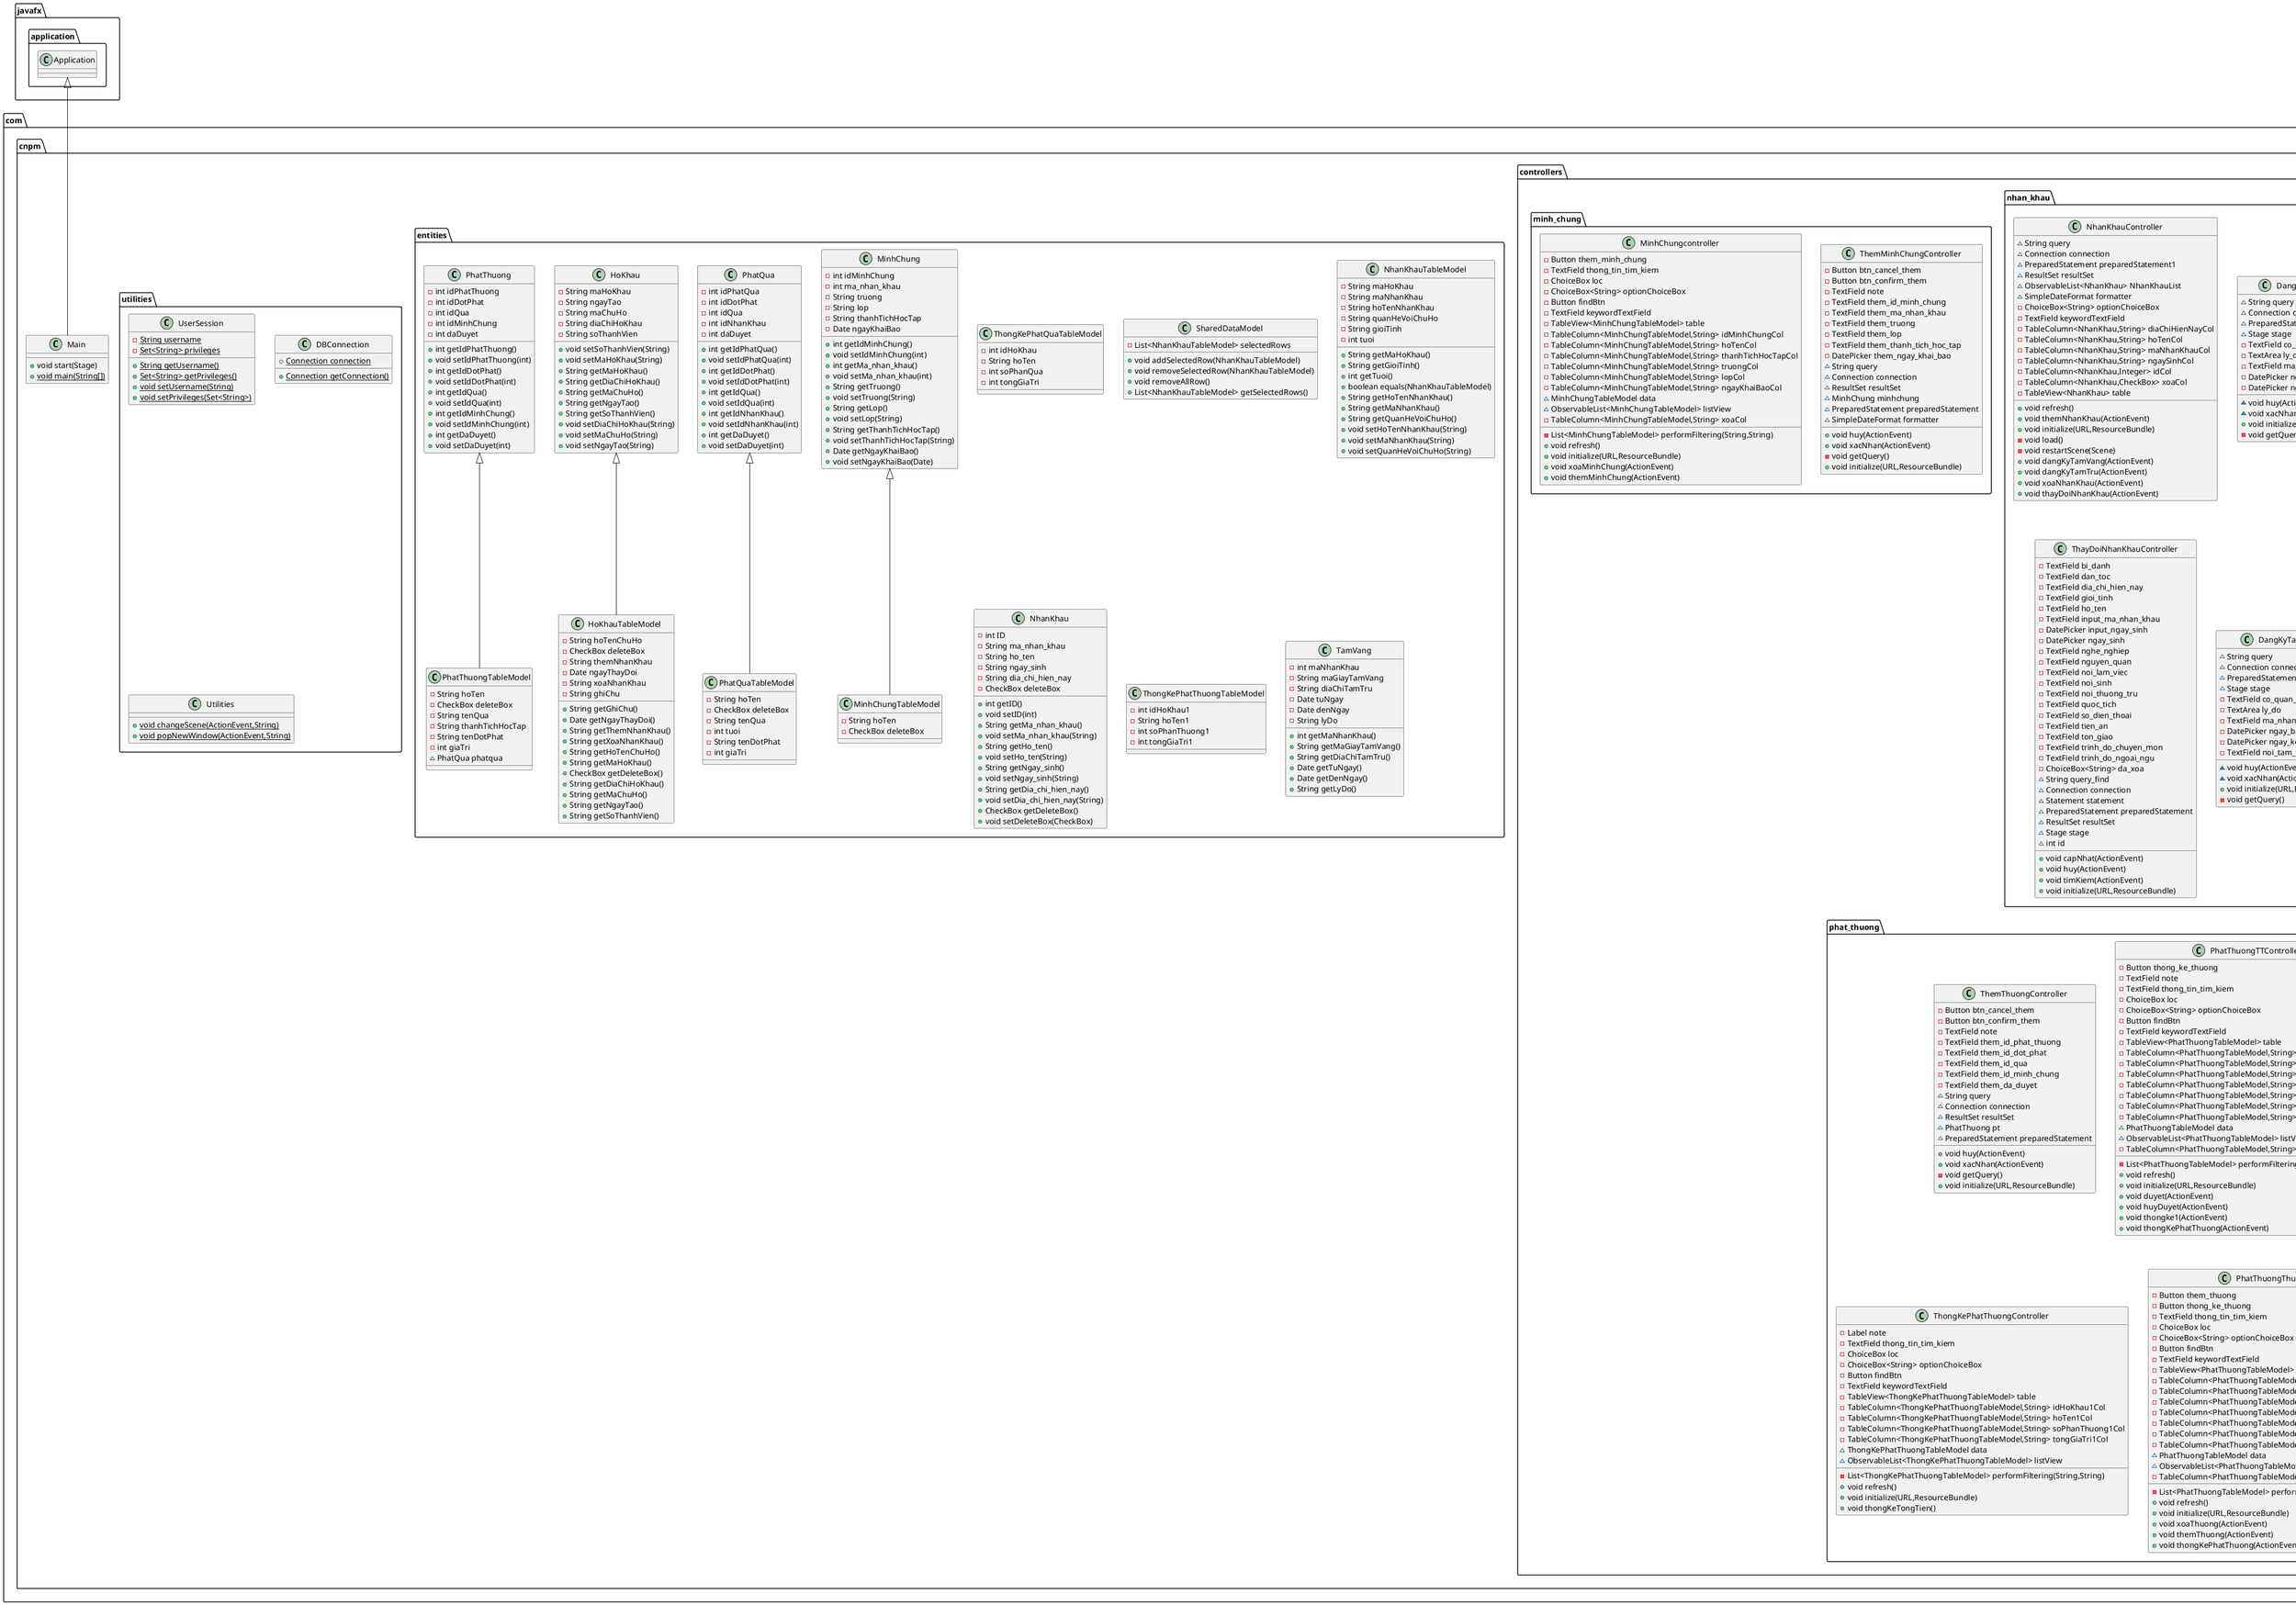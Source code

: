 @startuml

class com.cnpm.controllers.trang_chu.MacDinhController {
~ Connection connection
~ ResultSet resultSet1
~ String query1
- Label hoKhauLab
- Label nhanKhauLab
- Label nhanKhauTamTruLab
- Label nhanKhauTamVangLab
~ void logout(ActionEvent)
+ void initialize(URL,ResourceBundle)
- void getQuery()
}
class com.cnpm.controllers.trang_chu.DangNhapController {
- TextField username
- PasswordField password
- Label alert
+ void dangNhap(ActionEvent)
+ void initialize(URL,ResourceBundle)
}
class com.cnpm.controllers.nhan_khau.NhanKhauController {
~ String query
~ Connection connection
~ PreparedStatement preparedStatement1
~ ResultSet resultSet
~ ObservableList<NhanKhau> NhanKhauList
~ SimpleDateFormat formatter
- ChoiceBox<String> optionChoiceBox
- TextField keywordTextField
- TableColumn<NhanKhau,String> diaChiHienNayCol
- TableColumn<NhanKhau,String> hoTenCol
- TableColumn<NhanKhau,String> maNhanKhauCol
- TableColumn<NhanKhau,String> ngaySinhCol
- TableColumn<NhanKhau,Integer> idCol
- TableColumn<NhanKhau,CheckBox> xoaCol
- TableView<NhanKhau> table
+ void refresh()
+ void themNhanKhau(ActionEvent)
+ void initialize(URL,ResourceBundle)
- void load()
- void restartScene(Scene)
+ void dangKyTamVang(ActionEvent)
+ void dangKyTamTru(ActionEvent)
+ void xoaNhanKhau(ActionEvent)
+ void thayDoiNhanKhau(ActionEvent)
}

class com.cnpm.controllers.phat_qua.PhatQuaThuKyController {
- Button thong_ke_phat_qua
- Button them_qua
- TextField thong_tin_tim_kiem
- ChoiceBox loc
- ChoiceBox<String> optionChoiceBox
- Button findBtn
- TextField keywordTextField
- TableView<PhatQuaTableModel> table
- TableColumn<PhatQuaTableModel,String> idPhatQuaCol
- TableColumn<PhatQuaTableModel,String> hoTenCol
- TableColumn<PhatQuaTableModel,String> tenQuaCol
- TableColumn<PhatQuaTableModel,String> tuoiCol
- TableColumn<PhatQuaTableModel,String> tenDotPhatCol
- TableColumn<PhatQuaTableModel,String> giaTriCol
- TableColumn<PhatQuaTableModel,String> daDuyetCol
~ PhatQuaTableModel data
~ ObservableList<PhatQuaTableModel> listView
- TableColumn<PhatQuaThuKyController,String> xoaCol
- List<PhatQuaTableModel> performFiltering(String,String)
+ void refresh()
+ void initialize(URL,ResourceBundle)
+ void xoaQua(ActionEvent)
+ void themQua(ActionEvent)
+ void thongKePhatQua(ActionEvent)
}

class com.cnpm.controllers.trang_chu.TrangChuController {
- StackPane main_display
+ void hoKhau(ActionEvent)
+ void nhanKhau(ActionEvent)
+ void trangChu(ActionEvent)
+ void phatThuong(ActionEvent)
+ void phatQua(ActionEvent)
+ void minhChung(ActionEvent)
+ void thayDoi(ActionEvent)
+ void initialize(URL,ResourceBundle)
+ void changeDisplay(StackPane,String)
}
class com.cnpm.entities.MinhChung {
- int idMinhChung
- int ma_nhan_khau
- String truong
- String lop
- String thanhTichHocTap
- Date ngayKhaiBao
+ int getIdMinhChung()
+ void setIdMinhChung(int)
+ int getMa_nhan_khau()
+ void setMa_nhan_khau(int)
+ String getTruong()
+ void setTruong(String)
+ String getLop()
+ void setLop(String)
+ String getThanhTichHocTap()
+ void setThanhTichHocTap(String)
+ Date getNgayKhaiBao()
+ void setNgayKhaiBao(Date)
}
class com.cnpm.controllers.minh_chung.ThemMinhChungController {
- Button btn_cancel_them
- Button btn_confirm_them
- TextField note
- TextField them_id_minh_chung
- TextField them_ma_nhan_khau
- TextField them_truong
- TextField them_lop
- TextField them_thanh_tich_hoc_tap
- DatePicker them_ngay_khai_bao
~ String query
~ Connection connection
~ ResultSet resultSet
~ MinhChung minhchung
~ PreparedStatement preparedStatement
~ SimpleDateFormat formatter
+ void huy(ActionEvent)
+ void xacNhan(ActionEvent)
- void getQuery()
+ void initialize(URL,ResourceBundle)
}
class com.cnpm.controllers.nhan_khau.DangKyTamVangController {
~ String query
~ Connection connection
~ PreparedStatement preparedStatement
~ Stage stage
- TextField co_quan_khai_bao
- TextArea ly_do
- TextField ma_nhan_khau
- DatePicker ngay_bat_dau
- DatePicker ngay_ket_thuc
~ void huy(ActionEvent)
~ void xacNhan(ActionEvent)
+ void initialize(URL,ResourceBundle)
- void getQuery()
}
class com.cnpm.entities.ThongKePhatQuaTableModel {
- int idHoKhau
- String hoTen
- int soPhanQua
- int tongGiaTri
}

class com.cnpm.entities.PhatQua {
- int idPhatQua
- int idDotPhat
- int idQua
- int idNhanKhau
- int daDuyet
+ int getIdPhatQua()
+ void setIdPhatQua(int)
+ int getIdDotPhat()
+ void setIdDotPhat(int)
+ int getIdQua()
+ void setIdQua(int)
+ int getIdNhanKhau()
+ void setIdNhanKhau(int)
+ int getDaDuyet()
+ void setDaDuyet(int)
}

class com.cnpm.Main {
+ void start(Stage)
+ {static} void main(String[])
}
class com.cnpm.entities.PhatThuongTableModel {
- String hoTen
- CheckBox deleteBox
- String tenQua
- String thanhTichHocTap
- String tenDotPhat
- int giaTri
~ PhatQua phatqua
}
class com.cnpm.controllers.nhan_khau.ThemNhanKhauController {
- TextField bi_danh
- TextField dan_toc
- TextField dia_chi_hien_nay
- TextField gioi_tinh
- TextField ho_ten
- DatePicker ngay_sinh
- TextField nghe_nghiep
- TextField nguyen_quan
- TextField noi_lam_viec
- TextField noi_sinh
- TextField noi_thuong_tru
- TextField quoc_tich
- TextField so_dien_thoai
- TextField tien_an
- TextField ton_giao
- TextField trinh_do_chuyen_mon
- TextField trinh_do_ngoai_ngu
~ String query
~ Connection connection
~ PreparedStatement preparedStatement
~ Stage stage
+ void huy(ActionEvent)
+ void xacNhan(ActionEvent)
- void getQuery()
+ void initialize(URL,ResourceBundle)
}
class com.cnpm.controllers.nhan_khau.ThayDoiNhanKhauController {
- TextField bi_danh
- TextField dan_toc
- TextField dia_chi_hien_nay
- TextField gioi_tinh
- TextField ho_ten
- TextField input_ma_nhan_khau
- DatePicker input_ngay_sinh
- DatePicker ngay_sinh
- TextField nghe_nghiep
- TextField nguyen_quan
- TextField noi_lam_viec
- TextField noi_sinh
- TextField noi_thuong_tru
- TextField quoc_tich
- TextField so_dien_thoai
- TextField tien_an
- TextField ton_giao
- TextField trinh_do_chuyen_mon
- TextField trinh_do_ngoai_ngu
- ChoiceBox<String> da_xoa
~ String query_find
~ Connection connection
~ Statement statement
~ PreparedStatement preparedStatement
~ ResultSet resultSet
~ Stage stage
~ int id
+ void capNhat(ActionEvent)
+ void huy(ActionEvent)
+ void timKiem(ActionEvent)
+ void initialize(URL,ResourceBundle)
}
class com.cnpm.entities.PhatQuaTableModel {
- String hoTen
- CheckBox deleteBox
- String tenQua
- int tuoi
- String tenDotPhat
- int giaTri
}
class com.cnpm.controllers.phat_qua.PhatQuaTTController {
- Button thong_ke_phat_qua
- TextField thong_tin_tim_kiem
- ChoiceBox loc
- ChoiceBox<String> optionChoiceBox
- Button findBtn
- TextField keywordTextField
- TableView<PhatQuaTableModel> table
- TableColumn<PhatQuaTableModel,String> idPhatQuaCol
- TableColumn<PhatQuaTableModel,String> hoTenCol
- TableColumn<PhatQuaTableModel,String> tenQuaCol
- TableColumn<PhatQuaTableModel,String> tuoiCol
- TableColumn<PhatQuaTableModel,String> tenDotPhatCol
- TableColumn<PhatQuaTableModel,String> giaTriCol
- TableColumn<PhatQuaTableModel,String> daDuyetCol
~ PhatQuaTableModel data
~ ObservableList<PhatQuaTableModel> listView
- TableColumn<PhatQuaThuKyController,String> xoaCol
- List<PhatQuaTableModel> performFiltering(String,String)
+ void refresh()
+ void initialize(URL,ResourceBundle)
+ void duyet(ActionEvent)
+ void huyDuyet(ActionEvent)
+ void thongKePhatQua(ActionEvent)
}
class com.cnpm.controllers.minh_chung.MinhChungcontroller {
- Button them_minh_chung
- TextField thong_tin_tim_kiem
- ChoiceBox loc
- ChoiceBox<String> optionChoiceBox
- Button findBtn
- TextField keywordTextField
- TableView<MinhChungTableModel> table
- TableColumn<MinhChungTableModel,String> idMinhChungCol
- TableColumn<MinhChungTableModel,String> hoTenCol
- TableColumn<MinhChungTableModel,String> thanhTichHocTapCol
- TableColumn<MinhChungTableModel,String> truongCol
- TableColumn<MinhChungTableModel,String> lopCol
- TableColumn<MinhChungTableModel,String> ngayKhaiBaoCol
~ MinhChungTableModel data
~ ObservableList<MinhChungTableModel> listView
- TableColumn<MinhChungTableModel,String> xoaCol
- List<MinhChungTableModel> performFiltering(String,String)
+ void refresh()
+ void initialize(URL,ResourceBundle)
+ void xoaMinhChung(ActionEvent)
+ void themMinhChung(ActionEvent)
}
class com.cnpm.entities.SharedDataModel {
- List<NhanKhauTableModel> selectedRows
+ void addSelectedRow(NhanKhauTableModel)
+ void removeSelectedRow(NhanKhauTableModel)
+ void removeAllRow()
+ List<NhanKhauTableModel> getSelectedRows()
}
class com.cnpm.controllers.phat_thuong.ThemThuongController {
- Button btn_cancel_them
- Button btn_confirm_them
- TextField note
- TextField them_id_phat_thuong
- TextField them_id_dot_phat
- TextField them_id_qua
- TextField them_id_minh_chung
- TextField them_da_duyet
~ String query
~ Connection connection
~ ResultSet resultSet
~ PhatThuong pt
~ PreparedStatement preparedStatement
+ void huy(ActionEvent)
+ void xacNhan(ActionEvent)
- void getQuery()
+ void initialize(URL,ResourceBundle)
}

class com.cnpm.controllers.nhan_khau.DangKyTamTruController {
~ String query
~ Connection connection
~ PreparedStatement preparedStatement
~ Stage stage
- TextField co_quan_khai_bao
- TextArea ly_do
- TextField ma_nhan_khau
- DatePicker ngay_bat_dau
- DatePicker ngay_ket_thuc
- TextField noi_tam_tru
~ void huy(ActionEvent)
~ void xacNhan(ActionEvent)
+ void initialize(URL,ResourceBundle)
- void getQuery()
}
class com.cnpm.utilities.UserSession {
- {static} String username
- {static} Set<String> privileges
+ {static} String getUsername()
+ {static} Set<String> getPrivileges()
+ {static} void setUsername(String)
+ {static} void setPrivileges(Set<String>)
}
class com.cnpm.entities.HoKhau {
- String maHoKhau
- String ngayTao
- String maChuHo
- String diaChiHoKhau
- String soThanhVien
+ void setSoThanhVien(String)
+ void setMaHoKhau(String)
+ String getMaHoKhau()
+ String getDiaChiHoKhau()
+ String getMaChuHo()
+ String getNgayTao()
+ String getSoThanhVien()
+ void setDiaChiHoKhau(String)
+ void setMaChuHo(String)
+ void setNgayTao(String)
}
class com.cnpm.entities.NhanKhauTableModel {
- String maHoKhau
- String maNhanKhau
- String hoTenNhanKhau
- String quanHeVoiChuHo
- String gioiTinh
- int tuoi
+ String getMaHoKhau()
+ String getGioiTinh()
+ int getTuoi()
+ boolean equals(NhanKhauTableModel)
+ String getHoTenNhanKhau()
+ String getMaNhanKhau()
+ String getQuanHeVoiChuHo()
+ void setHoTenNhanKhau(String)
+ void setMaNhanKhau(String)
+ void setQuanHeVoiChuHo(String)
}

class com.cnpm.entities.MinhChungTableModel {
- String hoTen
- CheckBox deleteBox
}
class com.cnpm.controllers.phat_thuong.PhatThuongTTController {
- Button thong_ke_thuong
- TextField note
- TextField thong_tin_tim_kiem
- ChoiceBox loc
- ChoiceBox<String> optionChoiceBox
- Button findBtn
- TextField keywordTextField
- TableView<PhatThuongTableModel> table
- TableColumn<PhatThuongTableModel,String> idPhatThuongCol
- TableColumn<PhatThuongTableModel,String> hoTenCol
- TableColumn<PhatThuongTableModel,String> tenQuaCol
- TableColumn<PhatThuongTableModel,String> thanhTichHocTapCol
- TableColumn<PhatThuongTableModel,String> tenDotPhatCol
- TableColumn<PhatThuongTableModel,String> giaTriCol
- TableColumn<PhatThuongTableModel,String> daDuyetCol
~ PhatThuongTableModel data
~ ObservableList<PhatThuongTableModel> listView
- TableColumn<PhatThuongTableModel,String> xoaCol
- List<PhatThuongTableModel> performFiltering(String,String)
+ void refresh()
+ void initialize(URL,ResourceBundle)
+ void duyet(ActionEvent)
+ void huyDuyet(ActionEvent)
+ void thongke1(ActionEvent)
+ void thongKePhatThuong(ActionEvent)
}
class com.cnpm.utilities.DBConnection {
+ {static} Connection connection
+ {static} Connection getConnection()
}
class com.cnpm.entities.NhanKhau {
- int ID
- String ma_nhan_khau
- String ho_ten
- String ngay_sinh
- String dia_chi_hien_nay
- CheckBox deleteBox
+ int getID()
+ void setID(int)
+ String getMa_nhan_khau()
+ void setMa_nhan_khau(String)
+ String getHo_ten()
+ void setHo_ten(String)
+ String getNgay_sinh()
+ void setNgay_sinh(String)
+ String getDia_chi_hien_nay()
+ void setDia_chi_hien_nay(String)
+ CheckBox getDeleteBox()
+ void setDeleteBox(CheckBox)
}
class com.cnpm.entities.HoKhauTableModel {
- String hoTenChuHo
- CheckBox deleteBox
- String themNhanKhau
- Date ngayThayDoi
- String xoaNhanKhau
- String ghiChu
+ String getGhiChu()
+ Date getNgayThayDoi()
+ String getThemNhanKhau()
+ String getXoaNhanKhau()
+ String getHoTenChuHo()
+ String getMaHoKhau()
+ CheckBox getDeleteBox()
+ String getDiaChiHoKhau()
+ String getMaChuHo()
+ String getNgayTao()
+ String getSoThanhVien()
}
class com.cnpm.controllers.phat_qua.ThongKePhatQuaConTroller {
- Button thong_ke_thuong
- Label note1
- TextField thong_tin_tim_kiem
- ChoiceBox loc
- ChoiceBox<String> optionChoiceBox
- Button findBtn
- TextField keywordTextField
- TableView<ThongKePhatQuaTableModel> table
- TableColumn<ThongKePhatQuaTableModel,String> idHoKhauCol
- TableColumn<ThongKePhatQuaTableModel,String> hoTenCol
- TableColumn<ThongKePhatQuaTableModel,String> soPhanQuaCol
- TableColumn<ThongKePhatQuaTableModel,String> tongGiaTri
~ ThongKePhatQuaTableModel data
~ ObservableList<ThongKePhatQuaTableModel> listView
- List<ThongKePhatQuaTableModel> performFiltering(String,String)
+ void refresh()
+ void initialize(URL,ResourceBundle)
+ void tongTien()
}
class com.cnpm.entities.PhatThuong {
- int idPhatThuong
- int idDotPhat
- int idQua
- int idMinhChung
- int daDuyet
+ int getIdPhatThuong()
+ void setIdPhatThuong(int)
+ int getIdDotPhat()
+ void setIdDotPhat(int)
+ int getIdQua()
+ void setIdQua(int)
+ int getIdMinhChung()
+ void setIdMinhChung(int)
+ int getDaDuyet()
+ void setDaDuyet(int)
}
class com.cnpm.controllers.phat_qua.ThemQuaController {
- Button btn_cancel_them
- Button btn_confirm_them
- TextField note
- TextField them_id_phat_qua
- TextField them_id_dot_phat_qua
- TextField them_ma_nhan_khau
- TextField them_id_qua
- TextField them_da_duyet
~ String query
~ Connection connection
~ ResultSet resultSet
~ PhatQua phatqua
~ PreparedStatement preparedStatement
+ void huy(ActionEvent)
+ void xacNhan(ActionEvent)
- void getQuery()
+ void initialize(URL,ResourceBundle)
}
class com.cnpm.controllers.phat_thuong.ThongKePhatThuongController {
- Label note
- TextField thong_tin_tim_kiem
- ChoiceBox loc
- ChoiceBox<String> optionChoiceBox
- Button findBtn
- TextField keywordTextField
- TableView<ThongKePhatThuongTableModel> table
- TableColumn<ThongKePhatThuongTableModel,String> idHoKhau1Col
- TableColumn<ThongKePhatThuongTableModel,String> hoTen1Col
- TableColumn<ThongKePhatThuongTableModel,String> soPhanThuong1Col
- TableColumn<ThongKePhatThuongTableModel,String> tongGiaTri1Col
~ ThongKePhatThuongTableModel data
~ ObservableList<ThongKePhatThuongTableModel> listView
- List<ThongKePhatThuongTableModel> performFiltering(String,String)
+ void refresh()
+ void initialize(URL,ResourceBundle)
+ void thongKeTongTien()
}
class com.cnpm.controllers.phat_thuong.PhatThuongThuKyController {
- Button them_thuong
- Button thong_ke_thuong
- TextField thong_tin_tim_kiem
- ChoiceBox loc
- ChoiceBox<String> optionChoiceBox
- Button findBtn
- TextField keywordTextField
- TableView<PhatThuongTableModel> table
- TableColumn<PhatThuongTableModel,String> idPhatThuongCol
- TableColumn<PhatThuongTableModel,String> hoTenCol
- TableColumn<PhatThuongTableModel,String> tenQuaCol
- TableColumn<PhatThuongTableModel,String> thanhTichHocTapCol
- TableColumn<PhatThuongTableModel,String> tenDotPhatCol
- TableColumn<PhatThuongTableModel,String> giaTriCol
- TableColumn<PhatThuongTableModel,String> daDuyetCol
~ PhatThuongTableModel data
~ ObservableList<PhatThuongTableModel> listView
- TableColumn<PhatThuongTableModel,String> xoaCol
- List<PhatThuongTableModel> performFiltering(String,String)
+ void refresh()
+ void initialize(URL,ResourceBundle)
+ void xoaThuong(ActionEvent)
+ void themThuong(ActionEvent)
+ void thongKePhatThuong(ActionEvent)
}

class com.cnpm.entities.ThongKePhatThuongTableModel {
- int idHoKhau1
- String hoTen1
- int soPhanThuong1
- int tongGiaTri1
}
class com.cnpm.utilities.Utilities {
+ {static} void changeScene(ActionEvent,String)
+ {static} void popNewWindow(ActionEvent,String)
}
class com.cnpm.entities.TamVang {
- int maNhanKhau
- String maGiayTamVang
- String diaChiTamTru
- Date tuNgay
- Date denNgay
- String lyDo
+ int getMaNhanKhau()
+ String getMaGiayTamVang()
+ String getDiaChiTamTru()
+ Date getTuNgay()
+ Date getDenNgay()
+ String getLyDo()
}

javafx.application.Application <|-- com.cnpm.Main
com.cnpm.entities.PhatThuong <|-- com.cnpm.entities.PhatThuongTableModel

com.cnpm.entities.PhatQua <|-- com.cnpm.entities.PhatQuaTableModel

com.cnpm.entities.MinhChung <|-- com.cnpm.entities.MinhChungTableModel

com.cnpm.entities.HoKhau <|-- com.cnpm.entities.HoKhauTableModel

@enduml